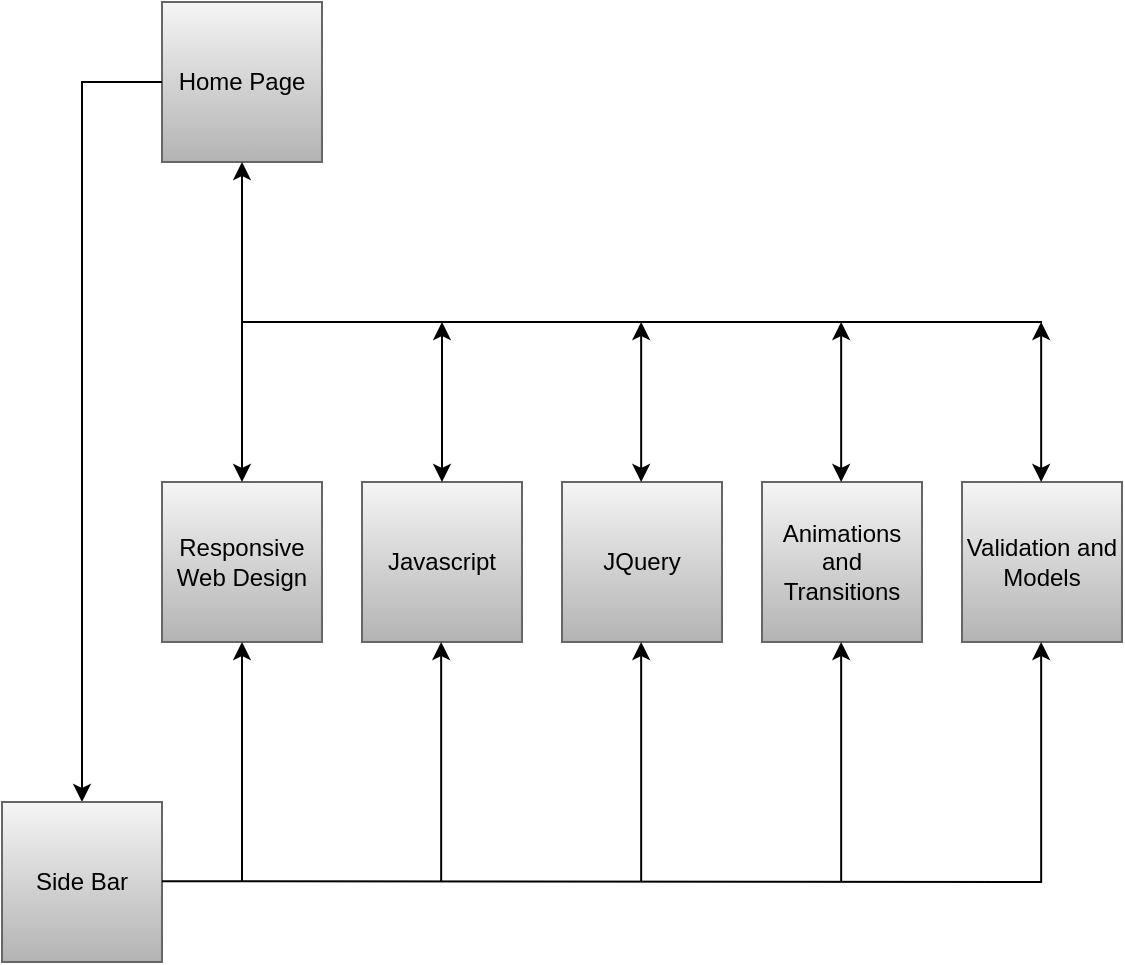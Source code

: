 <mxfile version="24.3.1" type="device">
  <diagram name="Page-1" id="K6YD5CFsGdKTSletNUp8">
    <mxGraphModel dx="671" dy="750" grid="1" gridSize="10" guides="1" tooltips="1" connect="1" arrows="1" fold="1" page="1" pageScale="1" pageWidth="850" pageHeight="1100" math="0" shadow="0">
      <root>
        <mxCell id="0" />
        <mxCell id="1" parent="0" />
        <mxCell id="G3yaa1xdRqjQDGXhkiUL-1" value="Home Page" style="whiteSpace=wrap;html=1;aspect=fixed;fillColor=#f5f5f5;strokeColor=#666666;gradientColor=#b3b3b3;" parent="1" vertex="1">
          <mxGeometry x="120" width="80" height="80" as="geometry" />
        </mxCell>
        <mxCell id="A9fGrb7orNaw2v-m_XdT-2" value="Responsive Web Design" style="whiteSpace=wrap;html=1;aspect=fixed;fillColor=#f5f5f5;strokeColor=#666666;gradientColor=#b3b3b3;" vertex="1" parent="1">
          <mxGeometry x="120" y="240" width="80" height="80" as="geometry" />
        </mxCell>
        <mxCell id="A9fGrb7orNaw2v-m_XdT-3" value="" style="endArrow=classic;html=1;rounded=0;exitX=0;exitY=0.5;exitDx=0;exitDy=0;entryX=0.5;entryY=0;entryDx=0;entryDy=0;" edge="1" parent="1" source="G3yaa1xdRqjQDGXhkiUL-1" target="A9fGrb7orNaw2v-m_XdT-4">
          <mxGeometry width="50" height="50" relative="1" as="geometry">
            <mxPoint x="370" y="250" as="sourcePoint" />
            <mxPoint x="240" y="200" as="targetPoint" />
            <Array as="points">
              <mxPoint x="80" y="40" />
            </Array>
          </mxGeometry>
        </mxCell>
        <mxCell id="A9fGrb7orNaw2v-m_XdT-4" value="Side Bar" style="whiteSpace=wrap;html=1;aspect=fixed;fillColor=#f5f5f5;strokeColor=#666666;gradientColor=#b3b3b3;" vertex="1" parent="1">
          <mxGeometry x="40" y="400" width="80" height="80" as="geometry" />
        </mxCell>
        <mxCell id="A9fGrb7orNaw2v-m_XdT-6" value="" style="endArrow=none;html=1;rounded=0;" edge="1" parent="1">
          <mxGeometry width="50" height="50" relative="1" as="geometry">
            <mxPoint x="160" y="160" as="sourcePoint" />
            <mxPoint x="560" y="160" as="targetPoint" />
          </mxGeometry>
        </mxCell>
        <mxCell id="A9fGrb7orNaw2v-m_XdT-8" value="Javascript" style="whiteSpace=wrap;html=1;aspect=fixed;fillColor=#f5f5f5;strokeColor=#666666;gradientColor=#b3b3b3;" vertex="1" parent="1">
          <mxGeometry x="220" y="240" width="80" height="80" as="geometry" />
        </mxCell>
        <mxCell id="A9fGrb7orNaw2v-m_XdT-9" value="JQuery" style="whiteSpace=wrap;html=1;aspect=fixed;fillColor=#f5f5f5;strokeColor=#666666;gradientColor=#b3b3b3;" vertex="1" parent="1">
          <mxGeometry x="320" y="240" width="80" height="80" as="geometry" />
        </mxCell>
        <mxCell id="A9fGrb7orNaw2v-m_XdT-12" value="Animations and Transitions" style="whiteSpace=wrap;html=1;aspect=fixed;fillColor=#f5f5f5;strokeColor=#666666;gradientColor=#b3b3b3;" vertex="1" parent="1">
          <mxGeometry x="420" y="240" width="80" height="80" as="geometry" />
        </mxCell>
        <mxCell id="A9fGrb7orNaw2v-m_XdT-13" value="Validation and Models" style="whiteSpace=wrap;html=1;aspect=fixed;fillColor=#f5f5f5;strokeColor=#666666;gradientColor=#b3b3b3;" vertex="1" parent="1">
          <mxGeometry x="520" y="240" width="80" height="80" as="geometry" />
        </mxCell>
        <mxCell id="A9fGrb7orNaw2v-m_XdT-15" value="" style="endArrow=classic;startArrow=classic;html=1;rounded=0;exitX=0.5;exitY=0;exitDx=0;exitDy=0;entryX=0.5;entryY=1;entryDx=0;entryDy=0;" edge="1" parent="1" source="A9fGrb7orNaw2v-m_XdT-2" target="G3yaa1xdRqjQDGXhkiUL-1">
          <mxGeometry width="50" height="50" relative="1" as="geometry">
            <mxPoint x="300" y="270" as="sourcePoint" />
            <mxPoint x="350" y="220" as="targetPoint" />
          </mxGeometry>
        </mxCell>
        <mxCell id="A9fGrb7orNaw2v-m_XdT-16" value="" style="endArrow=none;html=1;rounded=0;" edge="1" parent="1">
          <mxGeometry width="50" height="50" relative="1" as="geometry">
            <mxPoint x="120" y="439.58" as="sourcePoint" />
            <mxPoint x="560" y="440" as="targetPoint" />
          </mxGeometry>
        </mxCell>
        <mxCell id="A9fGrb7orNaw2v-m_XdT-17" value="" style="endArrow=classic;html=1;rounded=0;entryX=0.5;entryY=1;entryDx=0;entryDy=0;" edge="1" parent="1" target="A9fGrb7orNaw2v-m_XdT-2">
          <mxGeometry width="50" height="50" relative="1" as="geometry">
            <mxPoint x="160" y="440" as="sourcePoint" />
            <mxPoint x="230" y="420" as="targetPoint" />
          </mxGeometry>
        </mxCell>
        <mxCell id="A9fGrb7orNaw2v-m_XdT-18" value="" style="endArrow=classic;html=1;rounded=0;entryX=0.5;entryY=1;entryDx=0;entryDy=0;" edge="1" parent="1">
          <mxGeometry width="50" height="50" relative="1" as="geometry">
            <mxPoint x="259.58" y="440" as="sourcePoint" />
            <mxPoint x="259.58" y="320" as="targetPoint" />
          </mxGeometry>
        </mxCell>
        <mxCell id="A9fGrb7orNaw2v-m_XdT-19" value="" style="endArrow=classic;html=1;rounded=0;entryX=0.5;entryY=1;entryDx=0;entryDy=0;" edge="1" parent="1">
          <mxGeometry width="50" height="50" relative="1" as="geometry">
            <mxPoint x="359.58" y="440" as="sourcePoint" />
            <mxPoint x="359.58" y="320" as="targetPoint" />
          </mxGeometry>
        </mxCell>
        <mxCell id="A9fGrb7orNaw2v-m_XdT-20" value="" style="endArrow=classic;html=1;rounded=0;entryX=0.5;entryY=1;entryDx=0;entryDy=0;" edge="1" parent="1">
          <mxGeometry width="50" height="50" relative="1" as="geometry">
            <mxPoint x="459.58" y="440" as="sourcePoint" />
            <mxPoint x="459.58" y="320" as="targetPoint" />
          </mxGeometry>
        </mxCell>
        <mxCell id="A9fGrb7orNaw2v-m_XdT-21" value="" style="endArrow=classic;html=1;rounded=0;entryX=0.5;entryY=1;entryDx=0;entryDy=0;" edge="1" parent="1">
          <mxGeometry width="50" height="50" relative="1" as="geometry">
            <mxPoint x="559.58" y="440" as="sourcePoint" />
            <mxPoint x="559.58" y="320" as="targetPoint" />
          </mxGeometry>
        </mxCell>
        <mxCell id="A9fGrb7orNaw2v-m_XdT-22" value="" style="endArrow=classic;startArrow=classic;html=1;rounded=0;exitX=0.5;exitY=0;exitDx=0;exitDy=0;" edge="1" parent="1" source="A9fGrb7orNaw2v-m_XdT-8">
          <mxGeometry width="50" height="50" relative="1" as="geometry">
            <mxPoint x="340" y="180" as="sourcePoint" />
            <mxPoint x="260" y="160" as="targetPoint" />
          </mxGeometry>
        </mxCell>
        <mxCell id="A9fGrb7orNaw2v-m_XdT-23" value="" style="endArrow=classic;startArrow=classic;html=1;rounded=0;exitX=0.5;exitY=0;exitDx=0;exitDy=0;" edge="1" parent="1">
          <mxGeometry width="50" height="50" relative="1" as="geometry">
            <mxPoint x="359.58" y="240" as="sourcePoint" />
            <mxPoint x="359.58" y="160" as="targetPoint" />
          </mxGeometry>
        </mxCell>
        <mxCell id="A9fGrb7orNaw2v-m_XdT-24" value="" style="endArrow=classic;startArrow=classic;html=1;rounded=0;exitX=0.5;exitY=0;exitDx=0;exitDy=0;" edge="1" parent="1">
          <mxGeometry width="50" height="50" relative="1" as="geometry">
            <mxPoint x="459.58" y="240" as="sourcePoint" />
            <mxPoint x="459.58" y="160" as="targetPoint" />
          </mxGeometry>
        </mxCell>
        <mxCell id="A9fGrb7orNaw2v-m_XdT-25" value="" style="endArrow=classic;startArrow=classic;html=1;rounded=0;exitX=0.5;exitY=0;exitDx=0;exitDy=0;" edge="1" parent="1">
          <mxGeometry width="50" height="50" relative="1" as="geometry">
            <mxPoint x="559.58" y="240" as="sourcePoint" />
            <mxPoint x="559.58" y="160" as="targetPoint" />
          </mxGeometry>
        </mxCell>
      </root>
    </mxGraphModel>
  </diagram>
</mxfile>
